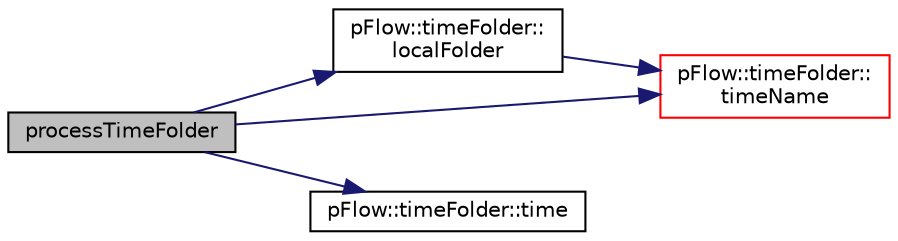 digraph "processTimeFolder"
{
 // LATEX_PDF_SIZE
  edge [fontname="Helvetica",fontsize="10",labelfontname="Helvetica",labelfontsize="10"];
  node [fontname="Helvetica",fontsize="10",shape=record];
  rankdir="LR";
  Node1 [label="processTimeFolder",height=0.2,width=0.4,color="black", fillcolor="grey75", style="filled", fontcolor="black",tooltip=" "];
  Node1 -> Node2 [color="midnightblue",fontsize="10",style="solid",fontname="Helvetica"];
  Node2 [label="pFlow::timeFolder::\llocalFolder",height=0.2,width=0.4,color="black", fillcolor="white", style="filled",URL="$classpFlow_1_1timeFolder.html#a8084e953ac3d48aa06fbd3bfe263c570",tooltip=" "];
  Node2 -> Node3 [color="midnightblue",fontsize="10",style="solid",fontname="Helvetica"];
  Node3 [label="pFlow::timeFolder::\ltimeName",height=0.2,width=0.4,color="red", fillcolor="white", style="filled",URL="$classpFlow_1_1timeFolder.html#a56cdb164080a077145119f7a5d9e3783",tooltip=" "];
  Node1 -> Node6 [color="midnightblue",fontsize="10",style="solid",fontname="Helvetica"];
  Node6 [label="pFlow::timeFolder::time",height=0.2,width=0.4,color="black", fillcolor="white", style="filled",URL="$classpFlow_1_1timeFolder.html#a6fc92e0e88a1173babd33b596d8708b3",tooltip=" "];
  Node1 -> Node3 [color="midnightblue",fontsize="10",style="solid",fontname="Helvetica"];
}
